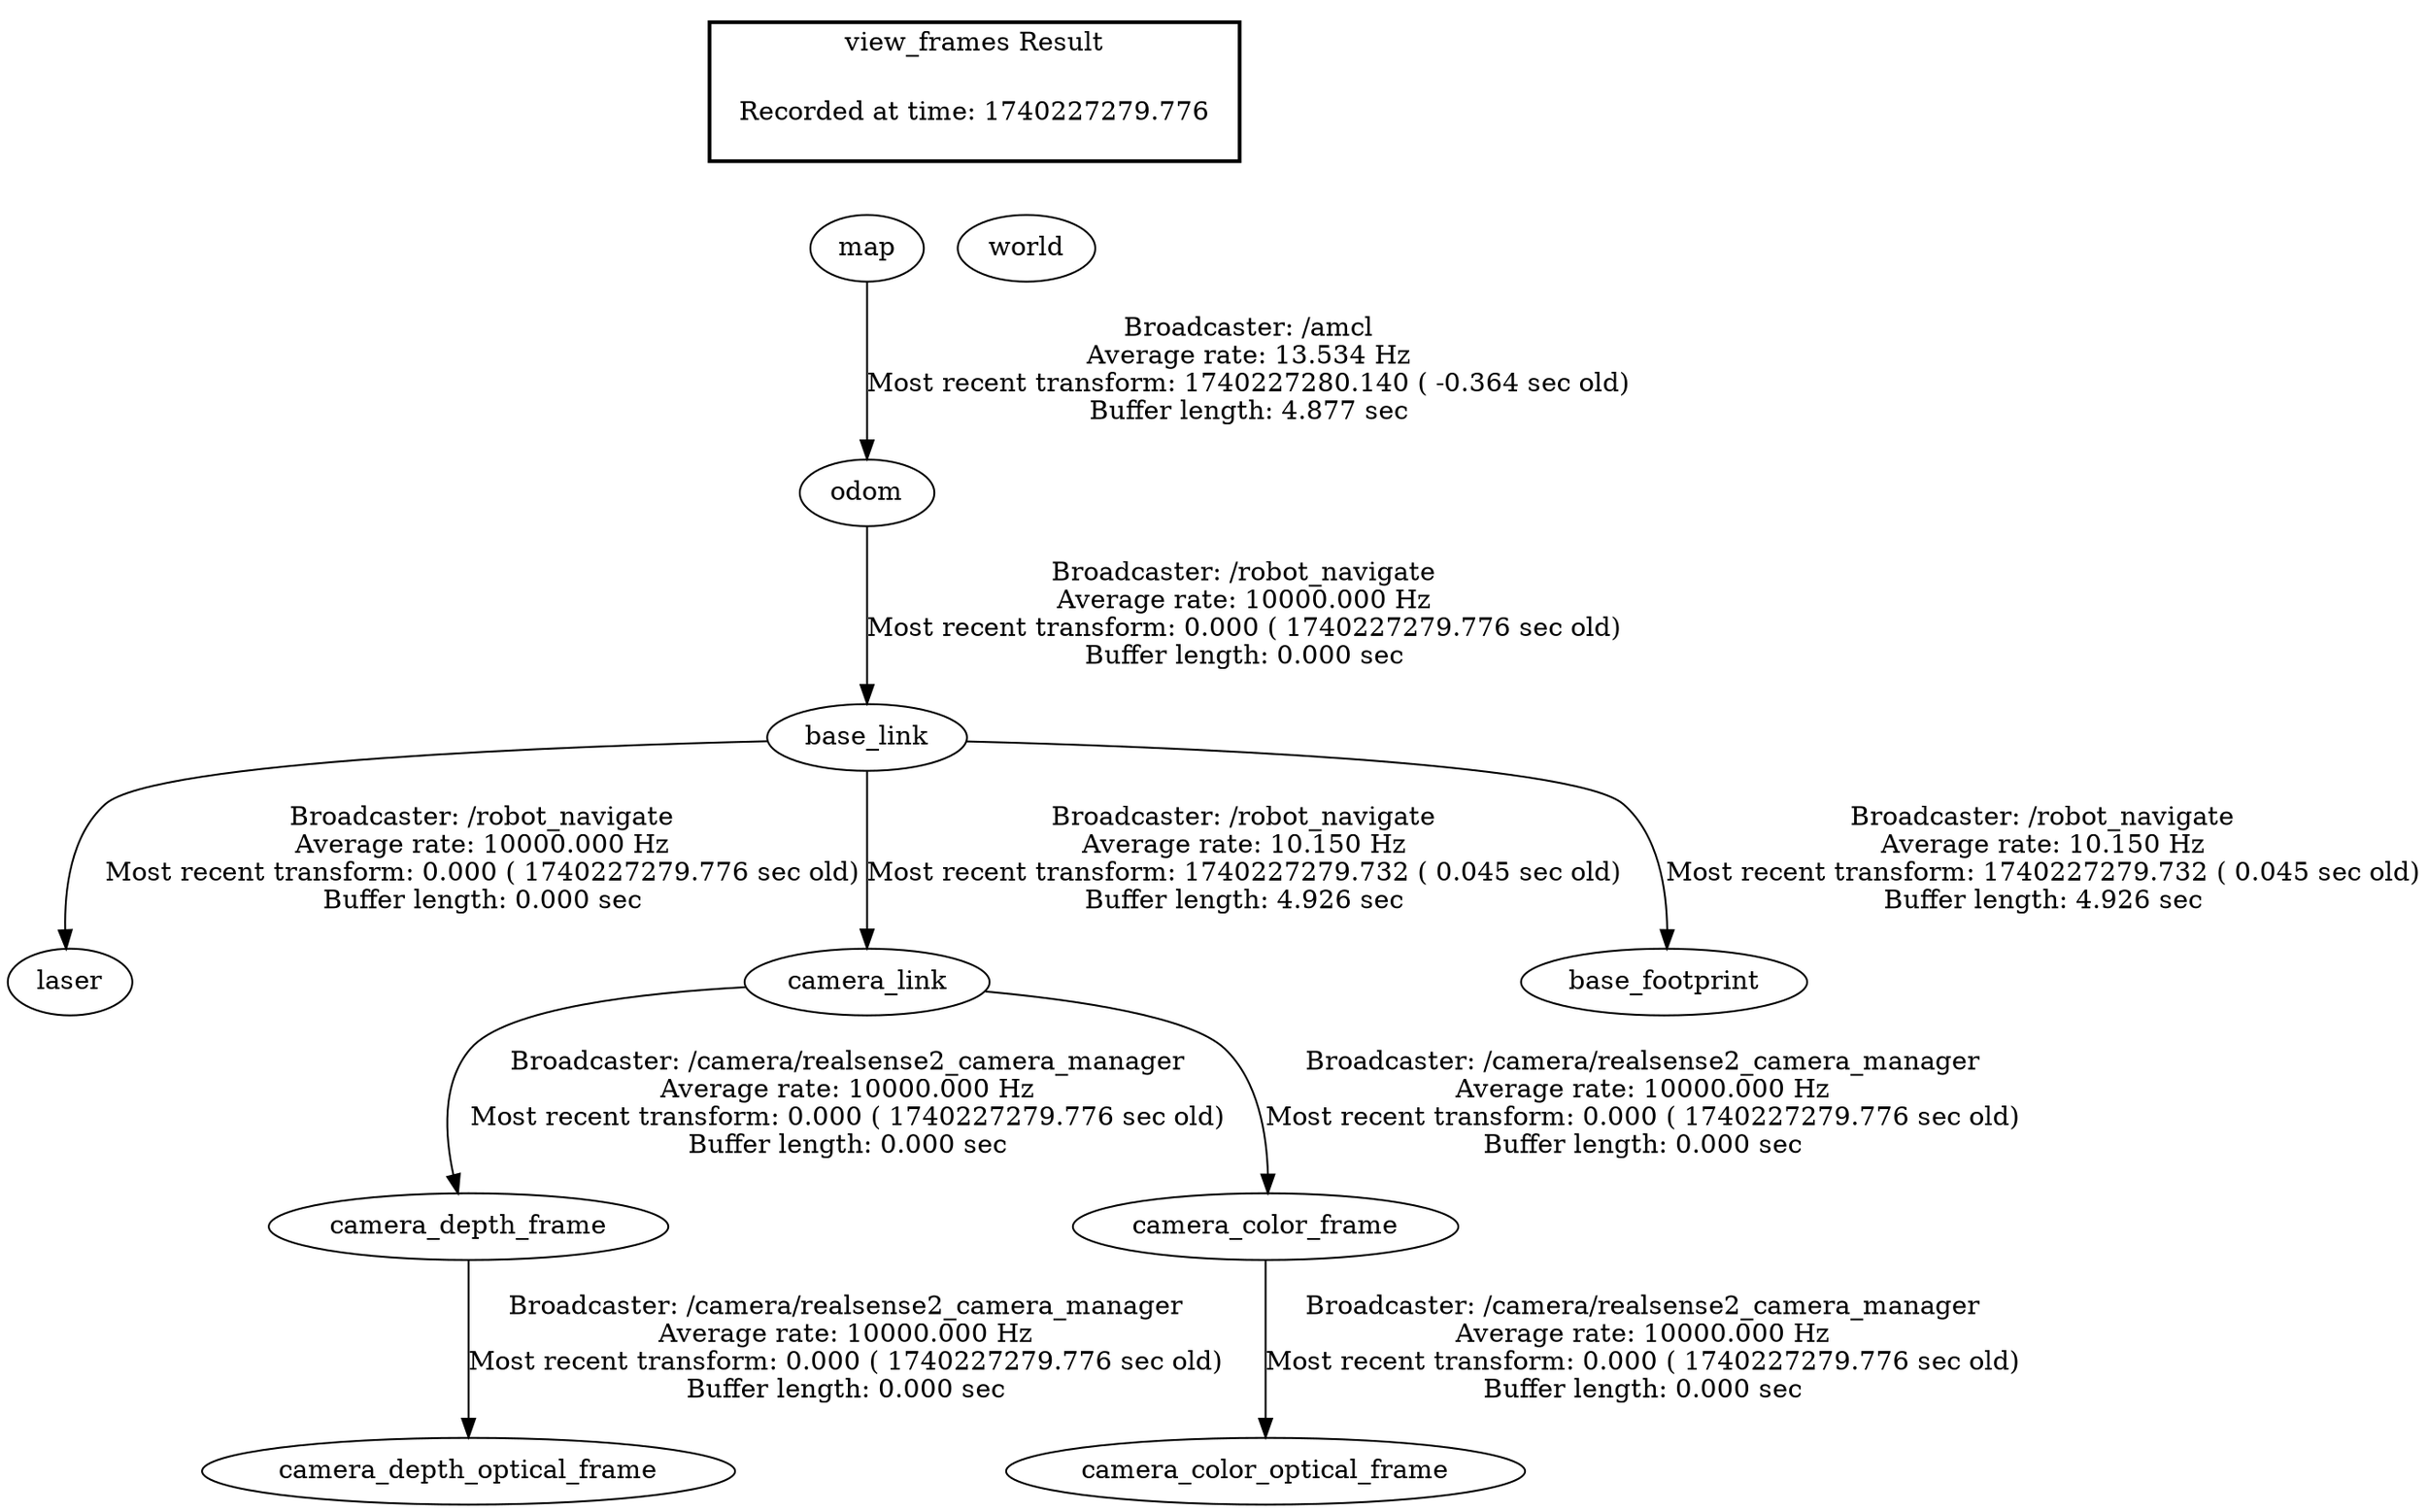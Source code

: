 digraph G {
"odom" -> "base_link"[label="Broadcaster: /robot_navigate\nAverage rate: 10000.000 Hz\nMost recent transform: 0.000 ( 1740227279.776 sec old)\nBuffer length: 0.000 sec\n"];
"base_link" -> "laser"[label="Broadcaster: /robot_navigate\nAverage rate: 10000.000 Hz\nMost recent transform: 0.000 ( 1740227279.776 sec old)\nBuffer length: 0.000 sec\n"];
"camera_link" -> "camera_depth_frame"[label="Broadcaster: /camera/realsense2_camera_manager\nAverage rate: 10000.000 Hz\nMost recent transform: 0.000 ( 1740227279.776 sec old)\nBuffer length: 0.000 sec\n"];
"base_link" -> "camera_link"[label="Broadcaster: /robot_navigate\nAverage rate: 10.150 Hz\nMost recent transform: 1740227279.732 ( 0.045 sec old)\nBuffer length: 4.926 sec\n"];
"camera_depth_frame" -> "camera_depth_optical_frame"[label="Broadcaster: /camera/realsense2_camera_manager\nAverage rate: 10000.000 Hz\nMost recent transform: 0.000 ( 1740227279.776 sec old)\nBuffer length: 0.000 sec\n"];
"camera_link" -> "camera_color_frame"[label="Broadcaster: /camera/realsense2_camera_manager\nAverage rate: 10000.000 Hz\nMost recent transform: 0.000 ( 1740227279.776 sec old)\nBuffer length: 0.000 sec\n"];
"camera_color_frame" -> "camera_color_optical_frame"[label="Broadcaster: /camera/realsense2_camera_manager\nAverage rate: 10000.000 Hz\nMost recent transform: 0.000 ( 1740227279.776 sec old)\nBuffer length: 0.000 sec\n"];
"map" -> "odom"[label="Broadcaster: /amcl\nAverage rate: 13.534 Hz\nMost recent transform: 1740227280.140 ( -0.364 sec old)\nBuffer length: 4.877 sec\n"];
"base_link" -> "base_footprint"[label="Broadcaster: /robot_navigate\nAverage rate: 10.150 Hz\nMost recent transform: 1740227279.732 ( 0.045 sec old)\nBuffer length: 4.926 sec\n"];
edge [style=invis];
 subgraph cluster_legend { style=bold; color=black; label ="view_frames Result";
"Recorded at time: 1740227279.776"[ shape=plaintext ] ;
 }->"world";
edge [style=invis];
 subgraph cluster_legend { style=bold; color=black; label ="view_frames Result";
"Recorded at time: 1740227279.776"[ shape=plaintext ] ;
 }->"map";
}